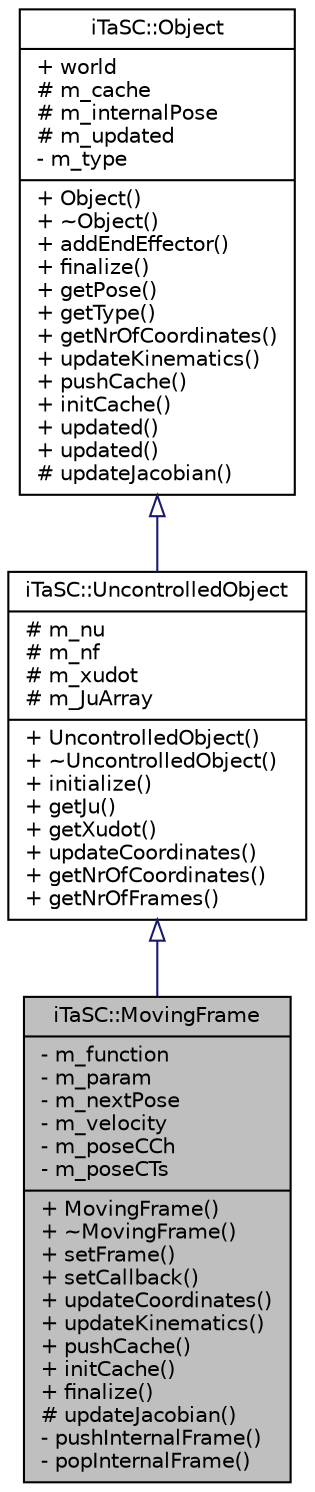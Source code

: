 digraph G
{
  edge [fontname="Helvetica",fontsize="10",labelfontname="Helvetica",labelfontsize="10"];
  node [fontname="Helvetica",fontsize="10",shape=record];
  Node1 [label="{iTaSC::MovingFrame\n|- m_function\l- m_param\l- m_nextPose\l- m_velocity\l- m_poseCCh\l- m_poseCTs\l|+ MovingFrame()\l+ ~MovingFrame()\l+ setFrame()\l+ setCallback()\l+ updateCoordinates()\l+ updateKinematics()\l+ pushCache()\l+ initCache()\l+ finalize()\l# updateJacobian()\l- pushInternalFrame()\l- popInternalFrame()\l}",height=0.2,width=0.4,color="black", fillcolor="grey75", style="filled" fontcolor="black"];
  Node2 -> Node1 [dir=back,color="midnightblue",fontsize="10",style="solid",arrowtail="empty",fontname="Helvetica"];
  Node2 [label="{iTaSC::UncontrolledObject\n|# m_nu\l# m_nf\l# m_xudot\l# m_JuArray\l|+ UncontrolledObject()\l+ ~UncontrolledObject()\l+ initialize()\l+ getJu()\l+ getXudot()\l+ updateCoordinates()\l+ getNrOfCoordinates()\l+ getNrOfFrames()\l}",height=0.2,width=0.4,color="black", fillcolor="white", style="filled",URL="$d6/d77/classiTaSC_1_1UncontrolledObject.html"];
  Node3 -> Node2 [dir=back,color="midnightblue",fontsize="10",style="solid",arrowtail="empty",fontname="Helvetica"];
  Node3 [label="{iTaSC::Object\n|+ world\l# m_cache\l# m_internalPose\l# m_updated\l- m_type\l|+ Object()\l+ ~Object()\l+ addEndEffector()\l+ finalize()\l+ getPose()\l+ getType()\l+ getNrOfCoordinates()\l+ updateKinematics()\l+ pushCache()\l+ initCache()\l+ updated()\l+ updated()\l# updateJacobian()\l}",height=0.2,width=0.4,color="black", fillcolor="white", style="filled",URL="$d9/d27/classiTaSC_1_1Object.html"];
}
